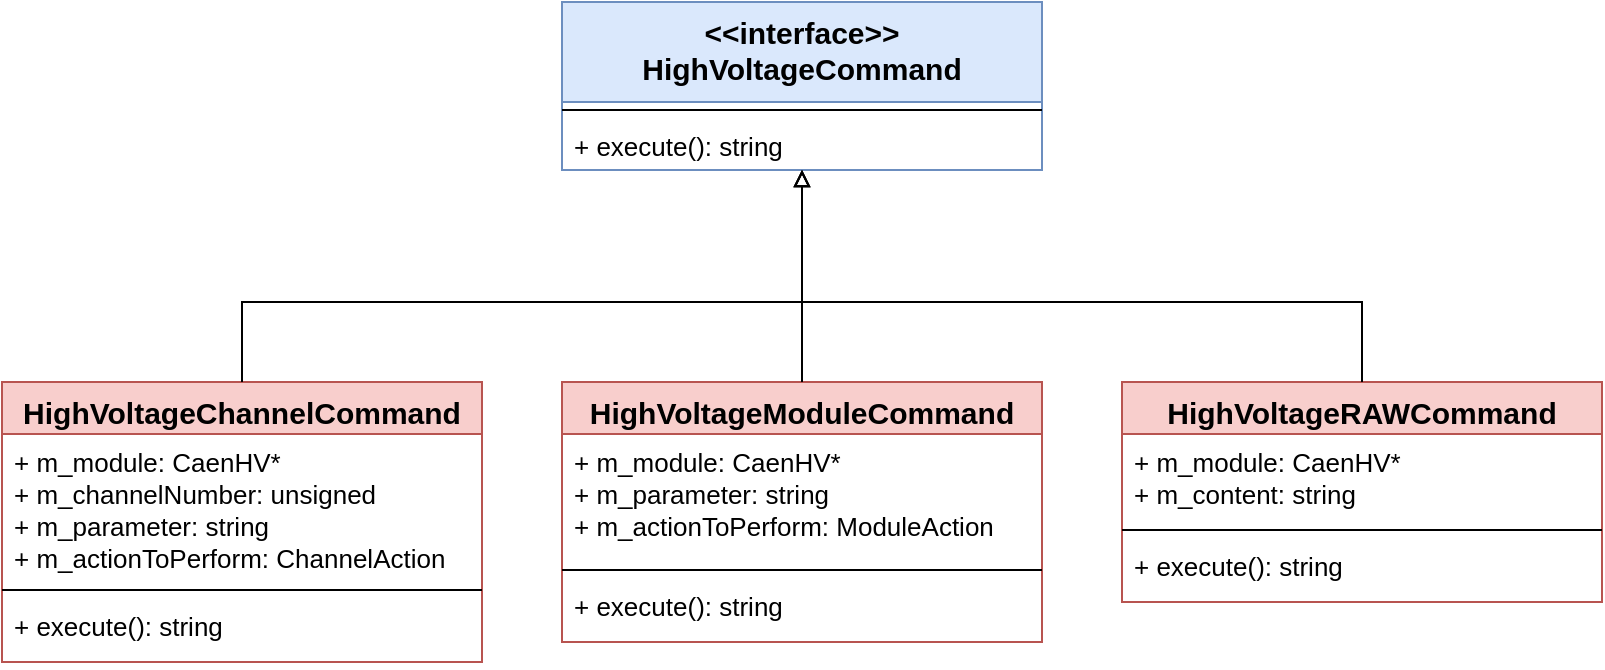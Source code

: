<mxfile version="14.9.9" type="device"><diagram id="C5RBs43oDa-KdzZeNtuy" name="Page-1"><mxGraphModel dx="1422" dy="774" grid="1" gridSize="10" guides="1" tooltips="1" connect="1" arrows="1" fold="1" page="1" pageScale="1" pageWidth="900" pageHeight="400" math="0" shadow="0"><root><mxCell id="WIyWlLk6GJQsqaUBKTNV-0"/><mxCell id="WIyWlLk6GJQsqaUBKTNV-1" parent="WIyWlLk6GJQsqaUBKTNV-0"/><mxCell id="yUXhWw7doU5Asf7srYen-21" value="&lt;&lt;interface&gt;&gt;&#10;HighVoltageCommand" style="swimlane;fontStyle=1;align=center;verticalAlign=top;childLayout=stackLayout;horizontal=1;startSize=50;horizontalStack=0;resizeParent=1;resizeParentMax=0;resizeLast=0;collapsible=1;marginBottom=0;fontSize=15;fillColor=#dae8fc;strokeColor=#6c8ebf;" vertex="1" parent="WIyWlLk6GJQsqaUBKTNV-1"><mxGeometry x="320" y="10" width="240" height="84" as="geometry"/></mxCell><mxCell id="yUXhWw7doU5Asf7srYen-23" value="" style="line;strokeWidth=1;fillColor=none;align=left;verticalAlign=middle;spacingTop=-1;spacingLeft=3;spacingRight=3;rotatable=0;labelPosition=right;points=[];portConstraint=eastwest;" vertex="1" parent="yUXhWw7doU5Asf7srYen-21"><mxGeometry y="50" width="240" height="8" as="geometry"/></mxCell><mxCell id="yUXhWw7doU5Asf7srYen-24" value="+ execute(): string" style="text;strokeColor=none;fillColor=none;align=left;verticalAlign=top;spacingLeft=4;spacingRight=4;overflow=hidden;rotatable=0;points=[[0,0.5],[1,0.5]];portConstraint=eastwest;fontSize=13;" vertex="1" parent="yUXhWw7doU5Asf7srYen-21"><mxGeometry y="58" width="240" height="26" as="geometry"/></mxCell><mxCell id="yUXhWw7doU5Asf7srYen-25" value="HighVoltageChannelCommand" style="swimlane;fontStyle=1;align=center;verticalAlign=top;childLayout=stackLayout;horizontal=1;startSize=26;horizontalStack=0;resizeParent=1;resizeParentMax=0;resizeLast=0;collapsible=1;marginBottom=0;fontSize=15;fillColor=#f8cecc;strokeColor=#b85450;" vertex="1" parent="WIyWlLk6GJQsqaUBKTNV-1"><mxGeometry x="40" y="200" width="240" height="140" as="geometry"/></mxCell><mxCell id="yUXhWw7doU5Asf7srYen-26" value="+ m_module: CaenHV*&#10;+ m_channelNumber: unsigned&#10;+ m_parameter: string&#10;+ m_actionToPerform: ChannelAction " style="text;strokeColor=none;fillColor=none;align=left;verticalAlign=top;spacingLeft=4;spacingRight=4;overflow=hidden;rotatable=0;points=[[0,0.5],[1,0.5]];portConstraint=eastwest;fontSize=13;" vertex="1" parent="yUXhWw7doU5Asf7srYen-25"><mxGeometry y="26" width="240" height="74" as="geometry"/></mxCell><mxCell id="yUXhWw7doU5Asf7srYen-27" value="" style="line;strokeWidth=1;fillColor=none;align=left;verticalAlign=middle;spacingTop=-1;spacingLeft=3;spacingRight=3;rotatable=0;labelPosition=right;points=[];portConstraint=eastwest;fontSize=13;" vertex="1" parent="yUXhWw7doU5Asf7srYen-25"><mxGeometry y="100" width="240" height="8" as="geometry"/></mxCell><mxCell id="yUXhWw7doU5Asf7srYen-28" value="+ execute(): string" style="text;strokeColor=none;fillColor=none;align=left;verticalAlign=top;spacingLeft=4;spacingRight=4;overflow=hidden;rotatable=0;points=[[0,0.5],[1,0.5]];portConstraint=eastwest;fontSize=13;" vertex="1" parent="yUXhWw7doU5Asf7srYen-25"><mxGeometry y="108" width="240" height="32" as="geometry"/></mxCell><mxCell id="yUXhWw7doU5Asf7srYen-29" value="HighVoltageModuleCommand" style="swimlane;fontStyle=1;align=center;verticalAlign=top;childLayout=stackLayout;horizontal=1;startSize=26;horizontalStack=0;resizeParent=1;resizeParentMax=0;resizeLast=0;collapsible=1;marginBottom=0;fontSize=15;fillColor=#f8cecc;strokeColor=#b85450;" vertex="1" parent="WIyWlLk6GJQsqaUBKTNV-1"><mxGeometry x="320" y="200" width="240" height="130" as="geometry"/></mxCell><mxCell id="yUXhWw7doU5Asf7srYen-30" value="+ m_module: CaenHV*&#10;+ m_parameter: string&#10;+ m_actionToPerform: ModuleAction " style="text;strokeColor=none;fillColor=none;align=left;verticalAlign=top;spacingLeft=4;spacingRight=4;overflow=hidden;rotatable=0;points=[[0,0.5],[1,0.5]];portConstraint=eastwest;fontSize=13;" vertex="1" parent="yUXhWw7doU5Asf7srYen-29"><mxGeometry y="26" width="240" height="64" as="geometry"/></mxCell><mxCell id="yUXhWw7doU5Asf7srYen-31" value="" style="line;strokeWidth=1;fillColor=none;align=left;verticalAlign=middle;spacingTop=-1;spacingLeft=3;spacingRight=3;rotatable=0;labelPosition=right;points=[];portConstraint=eastwest;fontSize=13;" vertex="1" parent="yUXhWw7doU5Asf7srYen-29"><mxGeometry y="90" width="240" height="8" as="geometry"/></mxCell><mxCell id="yUXhWw7doU5Asf7srYen-32" value="+ execute(): string" style="text;strokeColor=none;fillColor=none;align=left;verticalAlign=top;spacingLeft=4;spacingRight=4;overflow=hidden;rotatable=0;points=[[0,0.5],[1,0.5]];portConstraint=eastwest;fontSize=13;" vertex="1" parent="yUXhWw7doU5Asf7srYen-29"><mxGeometry y="98" width="240" height="32" as="geometry"/></mxCell><mxCell id="yUXhWw7doU5Asf7srYen-33" value="HighVoltageRAWCommand" style="swimlane;fontStyle=1;align=center;verticalAlign=top;childLayout=stackLayout;horizontal=1;startSize=26;horizontalStack=0;resizeParent=1;resizeParentMax=0;resizeLast=0;collapsible=1;marginBottom=0;fontSize=15;fillColor=#f8cecc;strokeColor=#b85450;" vertex="1" parent="WIyWlLk6GJQsqaUBKTNV-1"><mxGeometry x="600" y="200" width="240" height="110" as="geometry"/></mxCell><mxCell id="yUXhWw7doU5Asf7srYen-34" value="+ m_module: CaenHV*&#10;+ m_content: string" style="text;strokeColor=none;fillColor=none;align=left;verticalAlign=top;spacingLeft=4;spacingRight=4;overflow=hidden;rotatable=0;points=[[0,0.5],[1,0.5]];portConstraint=eastwest;fontSize=13;" vertex="1" parent="yUXhWw7doU5Asf7srYen-33"><mxGeometry y="26" width="240" height="44" as="geometry"/></mxCell><mxCell id="yUXhWw7doU5Asf7srYen-35" value="" style="line;strokeWidth=1;fillColor=none;align=left;verticalAlign=middle;spacingTop=-1;spacingLeft=3;spacingRight=3;rotatable=0;labelPosition=right;points=[];portConstraint=eastwest;fontSize=13;" vertex="1" parent="yUXhWw7doU5Asf7srYen-33"><mxGeometry y="70" width="240" height="8" as="geometry"/></mxCell><mxCell id="yUXhWw7doU5Asf7srYen-36" value="+ execute(): string" style="text;strokeColor=none;fillColor=none;align=left;verticalAlign=top;spacingLeft=4;spacingRight=4;overflow=hidden;rotatable=0;points=[[0,0.5],[1,0.5]];portConstraint=eastwest;fontSize=13;" vertex="1" parent="yUXhWw7doU5Asf7srYen-33"><mxGeometry y="78" width="240" height="32" as="geometry"/></mxCell><mxCell id="yUXhWw7doU5Asf7srYen-37" value="" style="endArrow=block;html=1;fontSize=13;endFill=0;rounded=0;" edge="1" parent="WIyWlLk6GJQsqaUBKTNV-1" source="yUXhWw7doU5Asf7srYen-25" target="yUXhWw7doU5Asf7srYen-21"><mxGeometry width="50" height="50" relative="1" as="geometry"><mxPoint x="120" y="80" as="sourcePoint"/><mxPoint x="410" y="130" as="targetPoint"/><Array as="points"><mxPoint x="160" y="160"/><mxPoint x="440" y="160"/></Array></mxGeometry></mxCell><mxCell id="yUXhWw7doU5Asf7srYen-38" value="" style="endArrow=block;html=1;fontSize=17;exitX=0.5;exitY=0;exitDx=0;exitDy=0;endFill=0;rounded=0;" edge="1" parent="WIyWlLk6GJQsqaUBKTNV-1" source="yUXhWw7doU5Asf7srYen-33" target="yUXhWw7doU5Asf7srYen-21"><mxGeometry width="50" height="50" relative="1" as="geometry"><mxPoint x="610" y="139.01" as="sourcePoint"/><mxPoint x="580" y="120" as="targetPoint"/><Array as="points"><mxPoint x="720" y="160"/><mxPoint x="440" y="160"/></Array></mxGeometry></mxCell><mxCell id="yUXhWw7doU5Asf7srYen-39" value="" style="endArrow=block;html=1;fontSize=13;exitX=0.5;exitY=0;exitDx=0;exitDy=0;endFill=0;rounded=0;" edge="1" parent="WIyWlLk6GJQsqaUBKTNV-1" source="yUXhWw7doU5Asf7srYen-29" target="yUXhWw7doU5Asf7srYen-21"><mxGeometry width="50" height="50" relative="1" as="geometry"><mxPoint x="210" y="869.01" as="sourcePoint"/><mxPoint x="470" y="120" as="targetPoint"/><Array as="points"><mxPoint x="440" y="180"/></Array></mxGeometry></mxCell></root></mxGraphModel></diagram></mxfile>